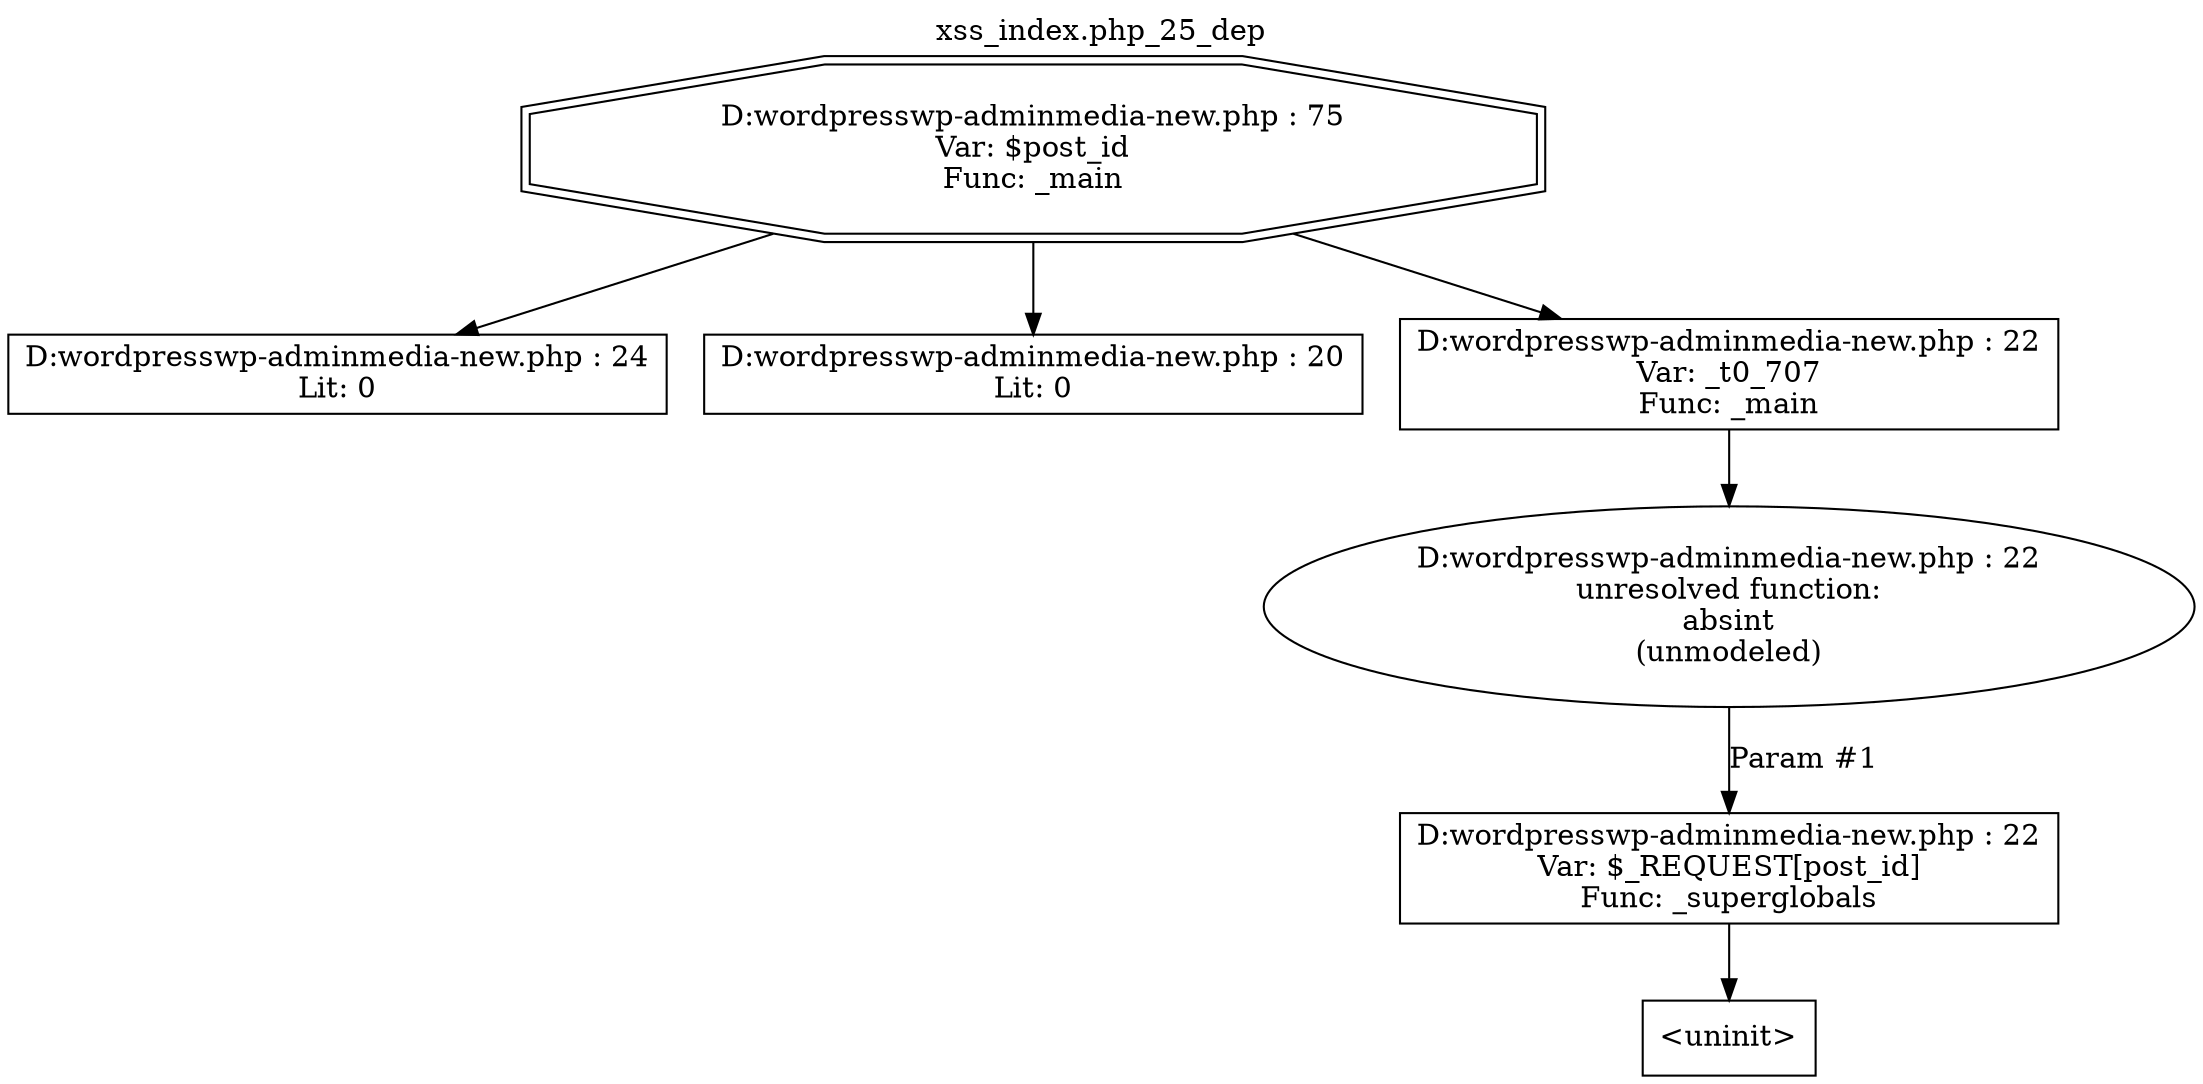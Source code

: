 digraph cfg {
  label="xss_index.php_25_dep";
  labelloc=t;
  n1 [shape=doubleoctagon, label="D:\wordpress\wp-admin\media-new.php : 75\nVar: $post_id\nFunc: _main\n"];
  n2 [shape=box, label="D:\wordpress\wp-admin\media-new.php : 24\nLit: 0\n"];
  n3 [shape=box, label="D:\wordpress\wp-admin\media-new.php : 20\nLit: 0\n"];
  n4 [shape=box, label="D:\wordpress\wp-admin\media-new.php : 22\nVar: _t0_707\nFunc: _main\n"];
  n5 [shape=ellipse, label="D:\wordpress\wp-admin\media-new.php : 22\nunresolved function:\nabsint\n(unmodeled)\n"];
  n6 [shape=box, label="D:\wordpress\wp-admin\media-new.php : 22\nVar: $_REQUEST[post_id]\nFunc: _superglobals\n"];
  n7 [shape=box, label="<uninit>"];
  n1 -> n2;
  n1 -> n3;
  n1 -> n4;
  n4 -> n5;
  n6 -> n7;
  n5 -> n6[label="Param #1"];
}
